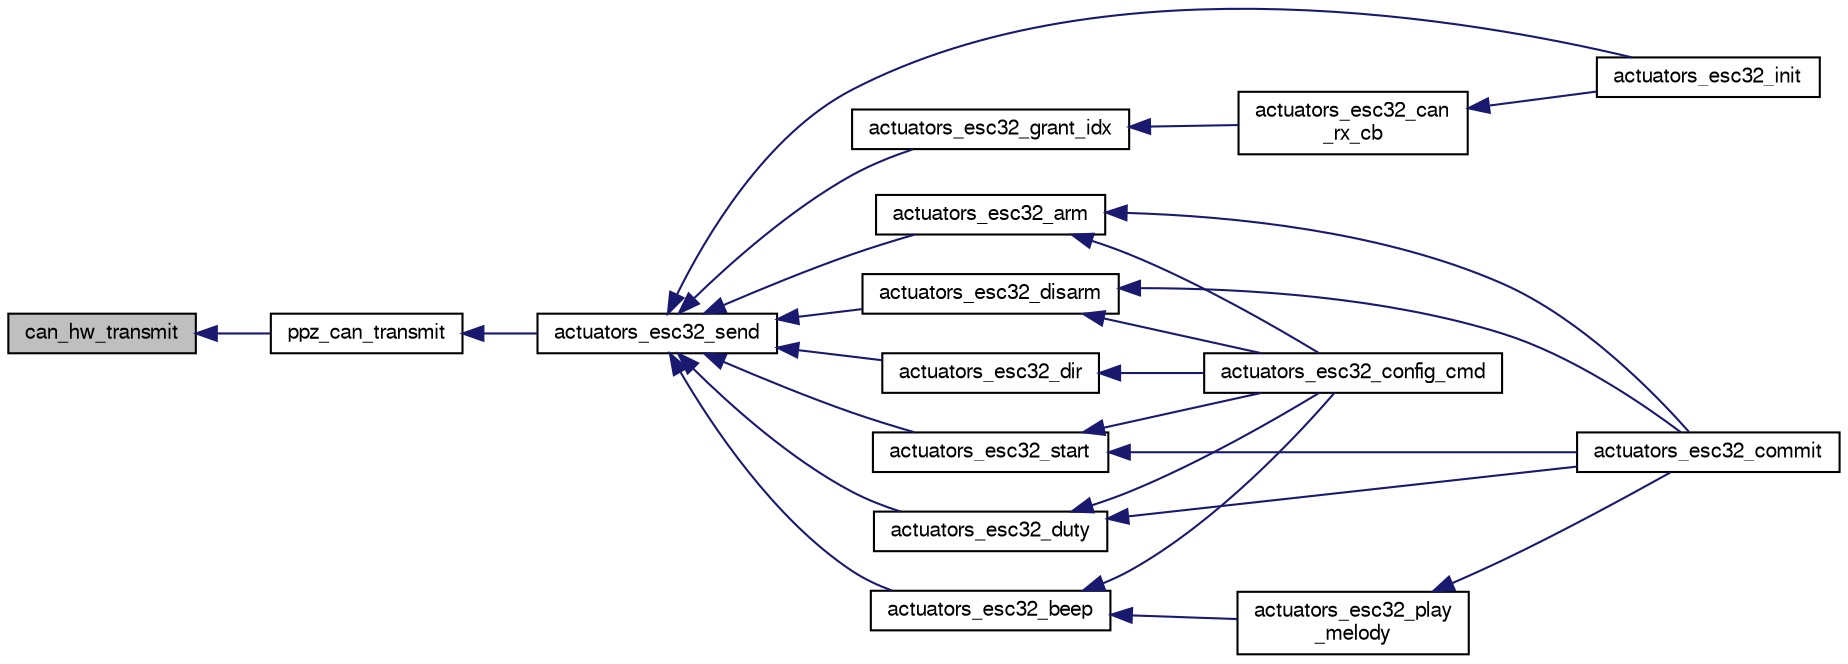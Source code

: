 digraph "can_hw_transmit"
{
  edge [fontname="FreeSans",fontsize="10",labelfontname="FreeSans",labelfontsize="10"];
  node [fontname="FreeSans",fontsize="10",shape=record];
  rankdir="LR";
  Node1 [label="can_hw_transmit",height=0.2,width=0.4,color="black", fillcolor="grey75", style="filled", fontcolor="black"];
  Node1 -> Node2 [dir="back",color="midnightblue",fontsize="10",style="solid",fontname="FreeSans"];
  Node2 [label="ppz_can_transmit",height=0.2,width=0.4,color="black", fillcolor="white", style="filled",URL="$can_8h.html#a152615d451206e5d152705c704cdf89f"];
  Node2 -> Node3 [dir="back",color="midnightblue",fontsize="10",style="solid",fontname="FreeSans"];
  Node3 [label="actuators_esc32_send",height=0.2,width=0.4,color="black", fillcolor="white", style="filled",URL="$actuators__esc32_8c.html#a75c8939cf86b3c06fde5ef6ac0dcc621",tooltip="Transmit a message on the CAN bus. "];
  Node3 -> Node4 [dir="back",color="midnightblue",fontsize="10",style="solid",fontname="FreeSans"];
  Node4 [label="actuators_esc32_init",height=0.2,width=0.4,color="black", fillcolor="white", style="filled",URL="$actuators__esc32_8h.html#add58c115774df9caa262424894e2cf56",tooltip="Initializes the ESCs. "];
  Node3 -> Node5 [dir="back",color="midnightblue",fontsize="10",style="solid",fontname="FreeSans"];
  Node5 [label="actuators_esc32_beep",height=0.2,width=0.4,color="black", fillcolor="white", style="filled",URL="$actuators__esc32_8c.html#accbcddb98ed84f6ffd67fd62a0aa6ec9",tooltip="Let an ESC beep for a certain amount of time with a specified frequency(frequency doesn&#39;t really matc..."];
  Node5 -> Node6 [dir="back",color="midnightblue",fontsize="10",style="solid",fontname="FreeSans"];
  Node6 [label="actuators_esc32_config_cmd",height=0.2,width=0.4,color="black", fillcolor="white", style="filled",URL="$actuators__esc32_8h.html#a8d41ab7b14c53b0834f1f238a6528d13",tooltip="When receiving a configuration setting command. "];
  Node5 -> Node7 [dir="back",color="midnightblue",fontsize="10",style="solid",fontname="FreeSans"];
  Node7 [label="actuators_esc32_play\l_melody",height=0.2,width=0.4,color="black", fillcolor="white", style="filled",URL="$actuators__esc32_8c.html#a09aecb001a7e18cb5ad6718d2f9cf139",tooltip="Plays a full melody. "];
  Node7 -> Node8 [dir="back",color="midnightblue",fontsize="10",style="solid",fontname="FreeSans"];
  Node8 [label="actuators_esc32_commit",height=0.2,width=0.4,color="black", fillcolor="white", style="filled",URL="$actuators__esc32_8h.html#a699563136f20e59e607791d62ac81660",tooltip="Commits the commands and sends them to the ESCs. "];
  Node3 -> Node9 [dir="back",color="midnightblue",fontsize="10",style="solid",fontname="FreeSans"];
  Node9 [label="actuators_esc32_arm",height=0.2,width=0.4,color="black", fillcolor="white", style="filled",URL="$actuators__esc32_8c.html#a2cb2dd9eee7094f3f7200f2592d8d237",tooltip="Arms the ESC. "];
  Node9 -> Node6 [dir="back",color="midnightblue",fontsize="10",style="solid",fontname="FreeSans"];
  Node9 -> Node8 [dir="back",color="midnightblue",fontsize="10",style="solid",fontname="FreeSans"];
  Node3 -> Node10 [dir="back",color="midnightblue",fontsize="10",style="solid",fontname="FreeSans"];
  Node10 [label="actuators_esc32_disarm",height=0.2,width=0.4,color="black", fillcolor="white", style="filled",URL="$actuators__esc32_8c.html#a3bb04f25c575660bde096c9613fdf830",tooltip="Disarms the ESC. "];
  Node10 -> Node6 [dir="back",color="midnightblue",fontsize="10",style="solid",fontname="FreeSans"];
  Node10 -> Node8 [dir="back",color="midnightblue",fontsize="10",style="solid",fontname="FreeSans"];
  Node3 -> Node11 [dir="back",color="midnightblue",fontsize="10",style="solid",fontname="FreeSans"];
  Node11 [label="actuators_esc32_start",height=0.2,width=0.4,color="black", fillcolor="white", style="filled",URL="$actuators__esc32_8c.html#a89b5bf5ffc5d58da9cf4cb87217ebadc",tooltip="Starts the ESC (let&#39;s it turn when armed) "];
  Node11 -> Node6 [dir="back",color="midnightblue",fontsize="10",style="solid",fontname="FreeSans"];
  Node11 -> Node8 [dir="back",color="midnightblue",fontsize="10",style="solid",fontname="FreeSans"];
  Node3 -> Node12 [dir="back",color="midnightblue",fontsize="10",style="solid",fontname="FreeSans"];
  Node12 [label="actuators_esc32_duty",height=0.2,width=0.4,color="black", fillcolor="white", style="filled",URL="$actuators__esc32_8c.html#a65aac5d03b776508a6f8513a8889a8f3",tooltip="Set the duty cycle of an ESC. "];
  Node12 -> Node6 [dir="back",color="midnightblue",fontsize="10",style="solid",fontname="FreeSans"];
  Node12 -> Node8 [dir="back",color="midnightblue",fontsize="10",style="solid",fontname="FreeSans"];
  Node3 -> Node13 [dir="back",color="midnightblue",fontsize="10",style="solid",fontname="FreeSans"];
  Node13 [label="actuators_esc32_dir",height=0.2,width=0.4,color="black", fillcolor="white", style="filled",URL="$actuators__esc32_8c.html#a149a983edfeaa8eb144ea4866e8f1245",tooltip="Changes the direction the ESC is turing. "];
  Node13 -> Node6 [dir="back",color="midnightblue",fontsize="10",style="solid",fontname="FreeSans"];
  Node3 -> Node14 [dir="back",color="midnightblue",fontsize="10",style="solid",fontname="FreeSans"];
  Node14 [label="actuators_esc32_grant_idx",height=0.2,width=0.4,color="black", fillcolor="white", style="filled",URL="$actuators__esc32_8c.html#ae2311b30f312b1a622644defc5d02af3",tooltip="When we receive a message to grant an id. "];
  Node14 -> Node15 [dir="back",color="midnightblue",fontsize="10",style="solid",fontname="FreeSans"];
  Node15 [label="actuators_esc32_can\l_rx_cb",height=0.2,width=0.4,color="black", fillcolor="white", style="filled",URL="$actuators__esc32_8c.html#ad4cda969a3da2d7d9a00391905163e2b",tooltip="When receiving messages on the CAN bus. "];
  Node15 -> Node4 [dir="back",color="midnightblue",fontsize="10",style="solid",fontname="FreeSans"];
}
